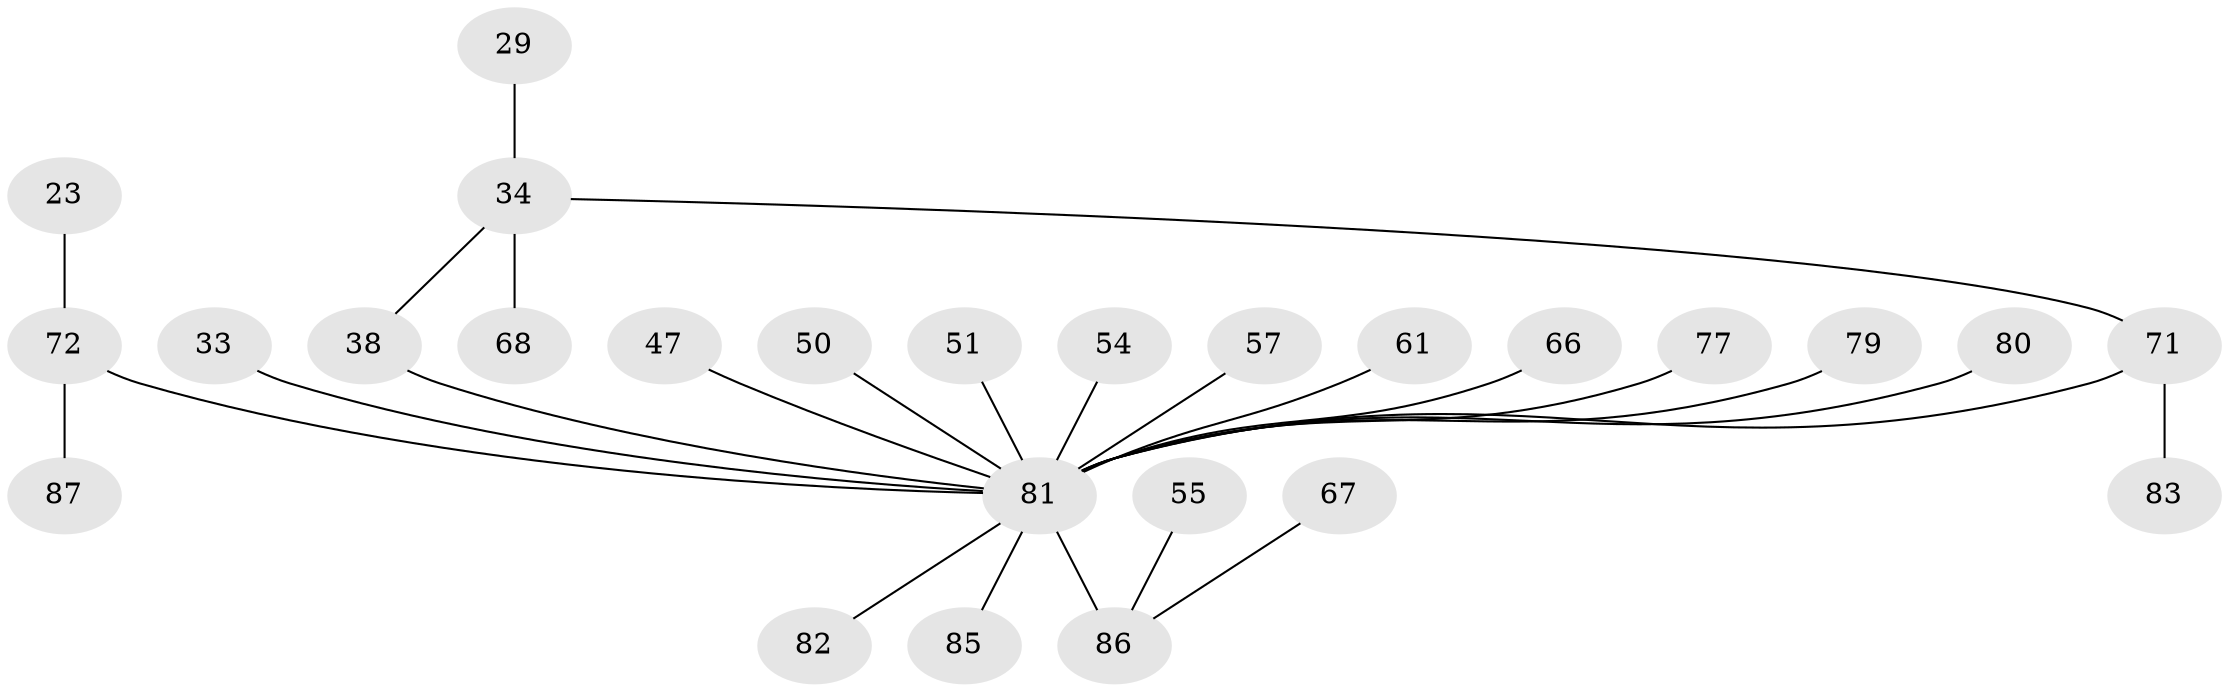 // original degree distribution, {6: 0.034482758620689655, 2: 0.2988505747126437, 3: 0.21839080459770116, 5: 0.04597701149425287, 4: 0.13793103448275862, 1: 0.26436781609195403}
// Generated by graph-tools (version 1.1) at 2025/46/03/04/25 21:46:06]
// undirected, 26 vertices, 26 edges
graph export_dot {
graph [start="1"]
  node [color=gray90,style=filled];
  23;
  29;
  33;
  34 [super="+26+31"];
  38;
  47 [super="+20"];
  50;
  51;
  54;
  55;
  57;
  61;
  66;
  67 [super="+46"];
  68;
  71 [super="+25+45"];
  72 [super="+12+4"];
  77;
  79 [super="+43+69+65"];
  80;
  81 [super="+62+56+42+63+73+75"];
  82 [super="+41"];
  83;
  85;
  86 [super="+78+84"];
  87 [super="+35"];
  23 -- 72;
  29 -- 34 [weight=2];
  33 -- 81;
  34 -- 38;
  34 -- 68 [weight=2];
  34 -- 71;
  38 -- 81;
  47 -- 81;
  50 -- 81;
  51 -- 81;
  54 -- 81;
  55 -- 86;
  57 -- 81;
  61 -- 81;
  66 -- 81;
  67 -- 86;
  71 -- 83;
  71 -- 81 [weight=3];
  72 -- 81 [weight=10];
  72 -- 87;
  77 -- 81;
  79 -- 81 [weight=6];
  80 -- 81;
  81 -- 82;
  81 -- 86 [weight=4];
  81 -- 85;
}
